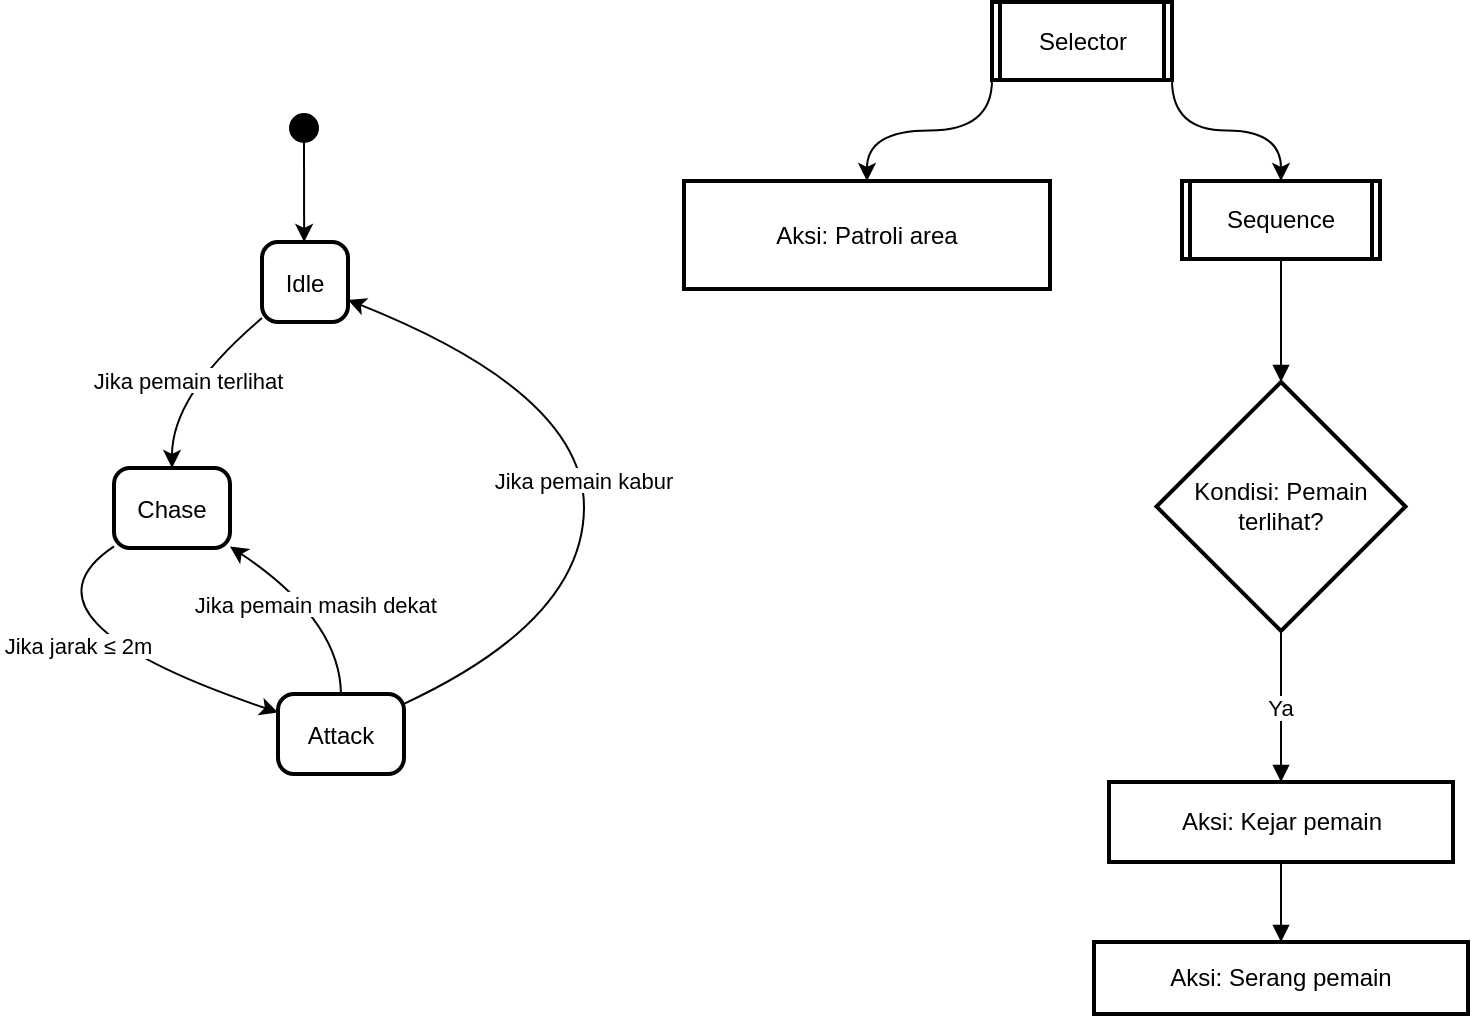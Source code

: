 <mxfile version="26.2.5">
  <diagram id="C5RBs43oDa-KdzZeNtuy" name="Page-1">
    <mxGraphModel dx="1641" dy="898" grid="1" gridSize="10" guides="1" tooltips="1" connect="1" arrows="1" fold="1" page="1" pageScale="1" pageWidth="827" pageHeight="1169" math="0" shadow="0">
      <root>
        <mxCell id="WIyWlLk6GJQsqaUBKTNV-0" />
        <mxCell id="WIyWlLk6GJQsqaUBKTNV-1" parent="WIyWlLk6GJQsqaUBKTNV-0" />
        <mxCell id="_glo_RDF9wr9wZ0PbvDR-3" value="" style="ellipse;fillColor=strokeColor;" vertex="1" parent="WIyWlLk6GJQsqaUBKTNV-1">
          <mxGeometry x="183" y="210" width="14" height="14" as="geometry" />
        </mxCell>
        <mxCell id="_glo_RDF9wr9wZ0PbvDR-4" value="Idle" style="rounded=1;arcSize=20;strokeWidth=2" vertex="1" parent="WIyWlLk6GJQsqaUBKTNV-1">
          <mxGeometry x="169" y="274" width="43" height="40" as="geometry" />
        </mxCell>
        <mxCell id="_glo_RDF9wr9wZ0PbvDR-5" value="Chase" style="rounded=1;arcSize=20;strokeWidth=2" vertex="1" parent="WIyWlLk6GJQsqaUBKTNV-1">
          <mxGeometry x="95" y="387" width="58" height="40" as="geometry" />
        </mxCell>
        <mxCell id="_glo_RDF9wr9wZ0PbvDR-6" value="Attack" style="rounded=1;arcSize=20;strokeWidth=2" vertex="1" parent="WIyWlLk6GJQsqaUBKTNV-1">
          <mxGeometry x="177" y="500" width="63" height="40" as="geometry" />
        </mxCell>
        <mxCell id="_glo_RDF9wr9wZ0PbvDR-7" value="" style="curved=1;startArrow=none;;exitX=0.51;exitY=1;entryX=0.49;entryY=0;rounded=0;" edge="1" parent="WIyWlLk6GJQsqaUBKTNV-1" source="_glo_RDF9wr9wZ0PbvDR-3" target="_glo_RDF9wr9wZ0PbvDR-4">
          <mxGeometry relative="1" as="geometry">
            <Array as="points" />
          </mxGeometry>
        </mxCell>
        <mxCell id="_glo_RDF9wr9wZ0PbvDR-8" value="Jika pemain terlihat" style="curved=1;startArrow=none;;exitX=-0.01;exitY=0.96;entryX=0.5;entryY=0;rounded=0;" edge="1" parent="WIyWlLk6GJQsqaUBKTNV-1" source="_glo_RDF9wr9wZ0PbvDR-4" target="_glo_RDF9wr9wZ0PbvDR-5">
          <mxGeometry relative="1" as="geometry">
            <Array as="points">
              <mxPoint x="124" y="350" />
            </Array>
          </mxGeometry>
        </mxCell>
        <mxCell id="_glo_RDF9wr9wZ0PbvDR-9" value="Jika jarak ≤ 2m" style="curved=1;startArrow=none;;exitX=0;exitY=0.98;entryX=0;entryY=0.23;rounded=0;" edge="1" parent="WIyWlLk6GJQsqaUBKTNV-1" source="_glo_RDF9wr9wZ0PbvDR-5" target="_glo_RDF9wr9wZ0PbvDR-6">
          <mxGeometry relative="1" as="geometry">
            <Array as="points">
              <mxPoint x="40" y="463" />
            </Array>
          </mxGeometry>
        </mxCell>
        <mxCell id="_glo_RDF9wr9wZ0PbvDR-10" value="Jika pemain kabur" style="curved=1;startArrow=none;;exitX=0.99;exitY=0.13;entryX=0.99;entryY=0.72;rounded=0;" edge="1" parent="WIyWlLk6GJQsqaUBKTNV-1" source="_glo_RDF9wr9wZ0PbvDR-6" target="_glo_RDF9wr9wZ0PbvDR-4">
          <mxGeometry relative="1" as="geometry">
            <Array as="points">
              <mxPoint x="330" y="463" />
              <mxPoint x="330" y="350" />
            </Array>
          </mxGeometry>
        </mxCell>
        <mxCell id="_glo_RDF9wr9wZ0PbvDR-11" value="Jika pemain masih dekat" style="curved=1;startArrow=none;;exitX=0.5;exitY=-0.01;entryX=1;entryY=0.98;rounded=0;" edge="1" parent="WIyWlLk6GJQsqaUBKTNV-1" source="_glo_RDF9wr9wZ0PbvDR-6" target="_glo_RDF9wr9wZ0PbvDR-5">
          <mxGeometry relative="1" as="geometry">
            <Array as="points">
              <mxPoint x="208" y="463" />
            </Array>
          </mxGeometry>
        </mxCell>
        <mxCell id="_glo_RDF9wr9wZ0PbvDR-24" style="edgeStyle=orthogonalEdgeStyle;rounded=0;orthogonalLoop=1;jettySize=auto;html=1;exitX=1;exitY=1;exitDx=0;exitDy=0;entryX=0.5;entryY=0;entryDx=0;entryDy=0;curved=1;" edge="1" parent="WIyWlLk6GJQsqaUBKTNV-1" source="_glo_RDF9wr9wZ0PbvDR-12" target="_glo_RDF9wr9wZ0PbvDR-13">
          <mxGeometry relative="1" as="geometry" />
        </mxCell>
        <mxCell id="_glo_RDF9wr9wZ0PbvDR-25" style="edgeStyle=orthogonalEdgeStyle;rounded=0;orthogonalLoop=1;jettySize=auto;html=1;exitX=0;exitY=1;exitDx=0;exitDy=0;entryX=0.5;entryY=0;entryDx=0;entryDy=0;curved=1;" edge="1" parent="WIyWlLk6GJQsqaUBKTNV-1" source="_glo_RDF9wr9wZ0PbvDR-12" target="_glo_RDF9wr9wZ0PbvDR-14">
          <mxGeometry relative="1" as="geometry" />
        </mxCell>
        <mxCell id="_glo_RDF9wr9wZ0PbvDR-12" value="Selector" style="strokeWidth=2;shape=process;whiteSpace=wrap;size=0.04;" vertex="1" parent="WIyWlLk6GJQsqaUBKTNV-1">
          <mxGeometry x="534" y="154" width="90" height="39" as="geometry" />
        </mxCell>
        <mxCell id="_glo_RDF9wr9wZ0PbvDR-13" value="Sequence" style="strokeWidth=2;shape=process;whiteSpace=wrap;size=0.04;" vertex="1" parent="WIyWlLk6GJQsqaUBKTNV-1">
          <mxGeometry x="629" y="243.5" width="99" height="39" as="geometry" />
        </mxCell>
        <mxCell id="_glo_RDF9wr9wZ0PbvDR-14" value="Aksi: Patroli area" style="whiteSpace=wrap;strokeWidth=2;" vertex="1" parent="WIyWlLk6GJQsqaUBKTNV-1">
          <mxGeometry x="380" y="243.5" width="183" height="54" as="geometry" />
        </mxCell>
        <mxCell id="_glo_RDF9wr9wZ0PbvDR-15" value="Kondisi: Pemain terlihat?" style="rhombus;strokeWidth=2;whiteSpace=wrap;" vertex="1" parent="WIyWlLk6GJQsqaUBKTNV-1">
          <mxGeometry x="616.25" y="344" width="124.5" height="124.5" as="geometry" />
        </mxCell>
        <mxCell id="_glo_RDF9wr9wZ0PbvDR-16" value="Aksi: Kejar pemain" style="whiteSpace=wrap;strokeWidth=2;" vertex="1" parent="WIyWlLk6GJQsqaUBKTNV-1">
          <mxGeometry x="592.5" y="544" width="172" height="40" as="geometry" />
        </mxCell>
        <mxCell id="_glo_RDF9wr9wZ0PbvDR-17" value="Aksi: Serang pemain" style="whiteSpace=wrap;strokeWidth=2;" vertex="1" parent="WIyWlLk6GJQsqaUBKTNV-1">
          <mxGeometry x="585" y="624" width="187" height="36" as="geometry" />
        </mxCell>
        <mxCell id="_glo_RDF9wr9wZ0PbvDR-20" value="" style="curved=1;startArrow=none;endArrow=block;exitX=0.5;exitY=0.99;entryX=0.5;entryY=0;rounded=0;" edge="1" parent="WIyWlLk6GJQsqaUBKTNV-1" source="_glo_RDF9wr9wZ0PbvDR-13" target="_glo_RDF9wr9wZ0PbvDR-15">
          <mxGeometry relative="1" as="geometry">
            <Array as="points" />
          </mxGeometry>
        </mxCell>
        <mxCell id="_glo_RDF9wr9wZ0PbvDR-21" value="Ya" style="curved=1;startArrow=none;endArrow=block;exitX=0.5;exitY=1;entryX=0.5;entryY=0;rounded=0;" edge="1" parent="WIyWlLk6GJQsqaUBKTNV-1" source="_glo_RDF9wr9wZ0PbvDR-15" target="_glo_RDF9wr9wZ0PbvDR-16">
          <mxGeometry relative="1" as="geometry">
            <Array as="points" />
          </mxGeometry>
        </mxCell>
        <mxCell id="_glo_RDF9wr9wZ0PbvDR-22" value="" style="curved=1;startArrow=none;endArrow=block;exitX=0.5;exitY=1;entryX=0.5;entryY=0;rounded=0;" edge="1" parent="WIyWlLk6GJQsqaUBKTNV-1" source="_glo_RDF9wr9wZ0PbvDR-16" target="_glo_RDF9wr9wZ0PbvDR-17">
          <mxGeometry relative="1" as="geometry">
            <Array as="points" />
          </mxGeometry>
        </mxCell>
      </root>
    </mxGraphModel>
  </diagram>
</mxfile>
